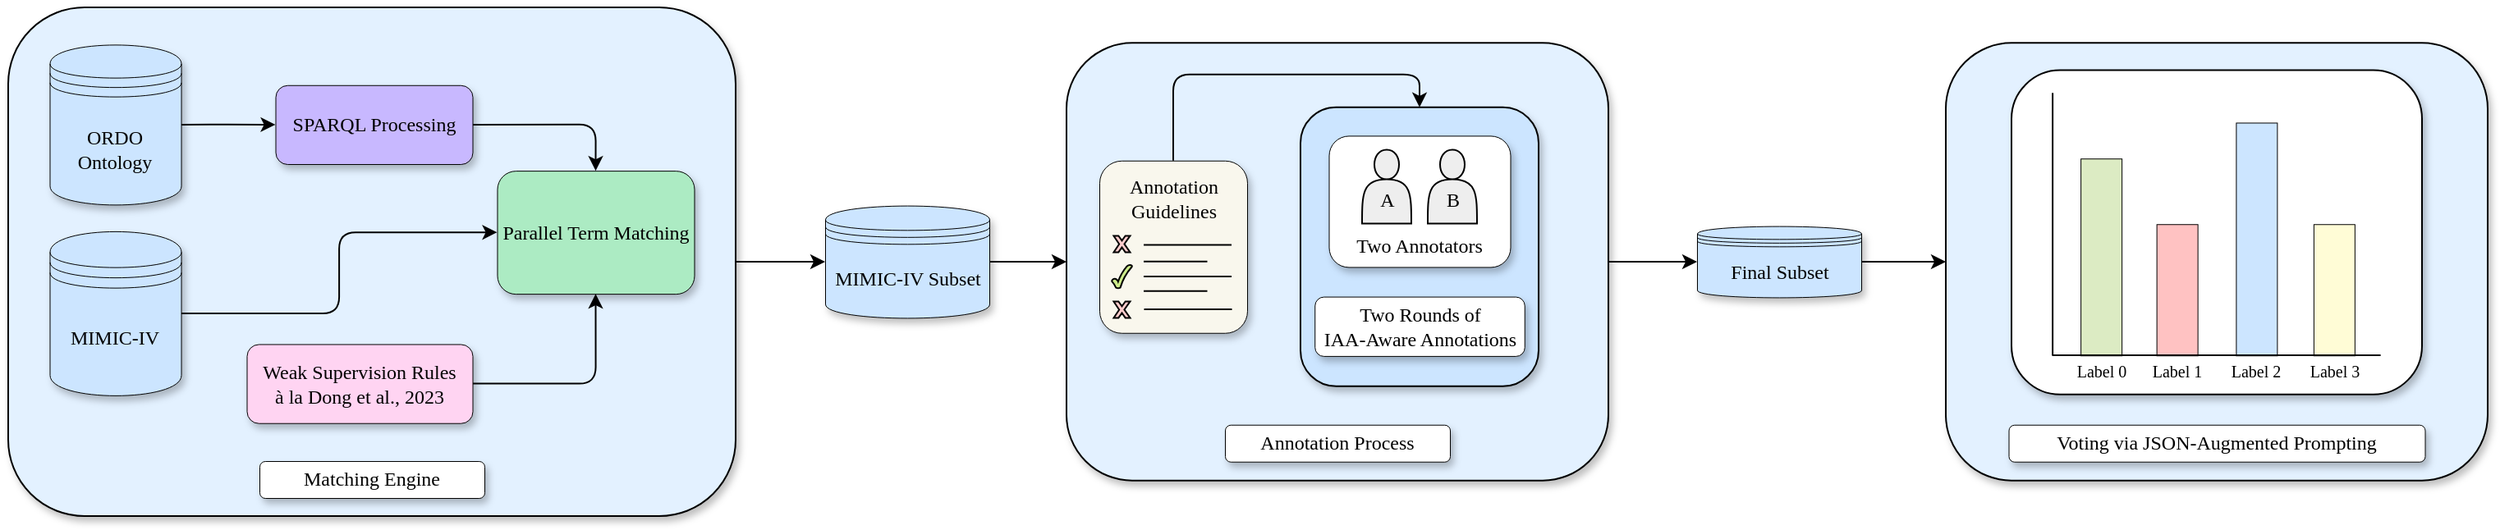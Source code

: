 <mxfile version="23.0.2" type="device">
  <diagram name="Page-1" id="msqjQD5EW5xsd1GT00Ly">
    <mxGraphModel dx="622" dy="1120" grid="1" gridSize="10" guides="1" tooltips="1" connect="1" arrows="1" fold="1" page="1" pageScale="1" pageWidth="850" pageHeight="1100" math="0" shadow="0">
      <root>
        <mxCell id="0" />
        <mxCell id="1" parent="0" />
        <mxCell id="i3ZK8VEa1icawQo8iLAI-37" style="edgeStyle=orthogonalEdgeStyle;rounded=0;orthogonalLoop=1;jettySize=auto;html=1;exitX=1;exitY=0.5;exitDx=0;exitDy=0;entryX=0;entryY=0.5;entryDx=0;entryDy=0;strokeColor=#000000;" parent="1" source="bSWF4oOUkGgmCG99WGxA-21" target="bSWF4oOUkGgmCG99WGxA-30" edge="1">
          <mxGeometry relative="1" as="geometry" />
        </mxCell>
        <mxCell id="bSWF4oOUkGgmCG99WGxA-21" value="" style="rounded=1;whiteSpace=wrap;html=1;fillColor=#E3F1FF;strokeColor=#000000;shadow=1;" parent="1" vertex="1">
          <mxGeometry x="40" y="485.5" width="443" height="310" as="geometry" />
        </mxCell>
        <mxCell id="44jSjKUCLiIzwBJKCwdd-6" style="edgeStyle=orthogonalEdgeStyle;rounded=1;orthogonalLoop=1;jettySize=auto;html=1;exitX=1;exitY=0.5;exitDx=0;exitDy=0;entryX=0;entryY=0.5;entryDx=0;entryDy=0;strokeColor=#000000;" parent="1" source="bSWF4oOUkGgmCG99WGxA-22" target="44jSjKUCLiIzwBJKCwdd-2" edge="1">
          <mxGeometry relative="1" as="geometry" />
        </mxCell>
        <mxCell id="bSWF4oOUkGgmCG99WGxA-22" value="&lt;font color=&quot;#000000&quot; face=&quot;Comic Neue&quot;&gt;MIMIC-IV&lt;/font&gt;" style="shape=datastore;whiteSpace=wrap;html=1;shadow=1;fontStyle=0;strokeWidth=0.5;fillColor=#cce5ff;strokeColor=#000000;" parent="1" vertex="1">
          <mxGeometry x="65.25" y="621.95" width="80" height="100" as="geometry" />
        </mxCell>
        <mxCell id="44jSjKUCLiIzwBJKCwdd-4" style="edgeStyle=orthogonalEdgeStyle;rounded=0;orthogonalLoop=1;jettySize=auto;html=1;exitX=1;exitY=0.5;exitDx=0;exitDy=0;strokeColor=#000000;" parent="1" source="bSWF4oOUkGgmCG99WGxA-24" target="44jSjKUCLiIzwBJKCwdd-3" edge="1">
          <mxGeometry relative="1" as="geometry" />
        </mxCell>
        <mxCell id="bSWF4oOUkGgmCG99WGxA-24" value="&lt;font color=&quot;#000000&quot; data-font-src=&quot;https://fonts.googleapis.com/css?family=Comic+Neue&quot; face=&quot;Comic Neue&quot;&gt;ORDO&lt;br&gt;Ontology&lt;/font&gt;" style="shape=datastore;whiteSpace=wrap;html=1;shadow=1;fillColor=#cce5ff;strokeColor=#000000;strokeWidth=0.5;" parent="1" vertex="1">
          <mxGeometry x="65.25" y="508.2" width="80" height="97.5" as="geometry" />
        </mxCell>
        <mxCell id="GejhwIrvKGc9RxpqlBLe-3" style="edgeStyle=orthogonalEdgeStyle;rounded=0;orthogonalLoop=1;jettySize=auto;html=1;exitX=1;exitY=0.5;exitDx=0;exitDy=0;entryX=0;entryY=0.5;entryDx=0;entryDy=0;strokeColor=#000000;" parent="1" source="bSWF4oOUkGgmCG99WGxA-30" target="pp-5m8UVQTDZ82F4YCKo-4" edge="1">
          <mxGeometry relative="1" as="geometry" />
        </mxCell>
        <mxCell id="bSWF4oOUkGgmCG99WGxA-30" value="&lt;font face=&quot;Comic Neue&quot;&gt;&lt;font color=&quot;#000000&quot;&gt;MIMIC-IV Subset&lt;/font&gt;&lt;br&gt;&lt;/font&gt;" style="shape=datastore;whiteSpace=wrap;html=1;shadow=1;strokeWidth=0.5;fillColor=#cce5ff;strokeColor=#000000;" parent="1" vertex="1">
          <mxGeometry x="537.5" y="606.29" width="100" height="68.43" as="geometry" />
        </mxCell>
        <mxCell id="5rCoUwJIOFsVF5jnwrq--2" value="&lt;font style=&quot;font-size: 12px;&quot; face=&quot;Comic Neue&quot;&gt;Matching Engine&lt;/font&gt;" style="rounded=1;whiteSpace=wrap;html=1;strokeWidth=0.5;shadow=1;strokeColor=#000000;" parent="1" vertex="1">
          <mxGeometry x="193" y="762" width="137" height="22.5" as="geometry" />
        </mxCell>
        <mxCell id="44jSjKUCLiIzwBJKCwdd-2" value="Parallel Term Matching" style="rounded=1;whiteSpace=wrap;html=1;fillColor=#ACEBC3;strokeColor=#000000;strokeWidth=0.5;glass=0;shadow=1;fontFamily=Comic Neue;fontSource=https%3A%2F%2Ffonts.googleapis.com%2Fcss%3Ffamily%3DComic%2BNeue;fontStyle=0" parent="1" vertex="1">
          <mxGeometry x="337.75" y="585.07" width="120" height="75" as="geometry" />
        </mxCell>
        <mxCell id="44jSjKUCLiIzwBJKCwdd-5" style="edgeStyle=orthogonalEdgeStyle;rounded=1;orthogonalLoop=1;jettySize=auto;html=1;exitX=1;exitY=0.5;exitDx=0;exitDy=0;entryX=0.5;entryY=0;entryDx=0;entryDy=0;strokeColor=#000000;" parent="1" source="44jSjKUCLiIzwBJKCwdd-3" target="44jSjKUCLiIzwBJKCwdd-2" edge="1">
          <mxGeometry relative="1" as="geometry" />
        </mxCell>
        <mxCell id="44jSjKUCLiIzwBJKCwdd-3" value="&lt;font color=&quot;#000000&quot;&gt;SPARQL Processing&lt;/font&gt;" style="rounded=1;whiteSpace=wrap;html=1;fillColor=#C8B8FF;strokeColor=#000000;strokeWidth=0.5;glass=0;shadow=1;fontFamily=Comic Neue;fontSource=https%3A%2F%2Ffonts.googleapis.com%2Fcss%3Ffamily%3DComic%2BNeue;fontStyle=0;fontColor=#ffffff;" parent="1" vertex="1">
          <mxGeometry x="202.75" y="532.89" width="120" height="48.12" as="geometry" />
        </mxCell>
        <mxCell id="MoTE3uBldBmtAwGVsBTm-187" style="edgeStyle=orthogonalEdgeStyle;rounded=0;orthogonalLoop=1;jettySize=auto;html=1;exitX=1;exitY=0.5;exitDx=0;exitDy=0;entryX=0;entryY=0.5;entryDx=0;entryDy=0;strokeColor=#000000;" parent="1" source="i3ZK8VEa1icawQo8iLAI-10" target="MoTE3uBldBmtAwGVsBTm-175" edge="1">
          <mxGeometry relative="1" as="geometry" />
        </mxCell>
        <mxCell id="i3ZK8VEa1icawQo8iLAI-10" value="&lt;font face=&quot;Comic Neue&quot;&gt;&lt;font color=&quot;#000000&quot;&gt;Final Subset&lt;/font&gt;&lt;br&gt;&lt;/font&gt;" style="shape=datastore;whiteSpace=wrap;html=1;shadow=1;strokeWidth=0.5;fillColor=#cce5ff;strokeColor=#000000;" parent="1" vertex="1">
          <mxGeometry x="1068.5" y="618.79" width="100" height="43.43" as="geometry" />
        </mxCell>
        <mxCell id="GejhwIrvKGc9RxpqlBLe-6" style="edgeStyle=orthogonalEdgeStyle;rounded=0;orthogonalLoop=1;jettySize=auto;html=1;exitX=1;exitY=0.5;exitDx=0;exitDy=0;entryX=0;entryY=0.5;entryDx=0;entryDy=0;strokeColor=#000000;" parent="1" source="pp-5m8UVQTDZ82F4YCKo-4" target="i3ZK8VEa1icawQo8iLAI-10" edge="1">
          <mxGeometry relative="1" as="geometry" />
        </mxCell>
        <mxCell id="pp-5m8UVQTDZ82F4YCKo-4" value="" style="rounded=1;whiteSpace=wrap;html=1;fillColor=#E3F1FF;strokeColor=#000000;shadow=1;" parent="1" vertex="1">
          <mxGeometry x="684.5" y="507.17" width="330" height="266.66" as="geometry" />
        </mxCell>
        <mxCell id="pp-5m8UVQTDZ82F4YCKo-5" value="&lt;font style=&quot;font-size: 12px;&quot; face=&quot;Comic Neue&quot;&gt;Annotation Process&lt;/font&gt;" style="rounded=1;whiteSpace=wrap;html=1;strokeWidth=0.5;shadow=1;strokeColor=#000000;" parent="1" vertex="1">
          <mxGeometry x="781" y="739.86" width="137" height="22.5" as="geometry" />
        </mxCell>
        <mxCell id="pp-5m8UVQTDZ82F4YCKo-6" value="" style="rounded=1;whiteSpace=wrap;html=1;fillColor=#cce5ff;strokeColor=#000000;shadow=1;" parent="1" vertex="1">
          <mxGeometry x="827" y="546.38" width="145" height="170" as="geometry" />
        </mxCell>
        <mxCell id="pp-5m8UVQTDZ82F4YCKo-7" value="&lt;font style=&quot;font-size: 12px;&quot; face=&quot;Comic Neue&quot;&gt;Two Rounds of&lt;br&gt;IAA-Aware Annotations&lt;br&gt;&lt;/font&gt;" style="rounded=1;whiteSpace=wrap;html=1;strokeWidth=0.5;shadow=1;strokeColor=#000000;" parent="1" vertex="1">
          <mxGeometry x="835.63" y="661.79" width="127.75" height="36.17" as="geometry" />
        </mxCell>
        <mxCell id="pp-5m8UVQTDZ82F4YCKo-8" value="" style="rounded=1;whiteSpace=wrap;html=1;strokeWidth=0.5;glass=0;shadow=1;strokeColor=#000000;" parent="1" vertex="1">
          <mxGeometry x="844.25" y="563.72" width="110.5" height="80" as="geometry" />
        </mxCell>
        <mxCell id="pp-5m8UVQTDZ82F4YCKo-9" value="&lt;font data-font-src=&quot;https://fonts.googleapis.com/css?family=Comic+Neue&quot; face=&quot;Comic Neue&quot;&gt;&lt;br&gt;A&lt;/font&gt;" style="shape=actor;whiteSpace=wrap;html=1;fillColor=#eeeeee;strokeColor=#000000;" parent="1" vertex="1">
          <mxGeometry x="864.5" y="572.29" width="30" height="45" as="geometry" />
        </mxCell>
        <mxCell id="pp-5m8UVQTDZ82F4YCKo-10" value="&lt;font data-font-src=&quot;https://fonts.googleapis.com/css?family=Comic+Neue&quot; face=&quot;Comic Neue&quot;&gt;&lt;br&gt;B&lt;/font&gt;" style="shape=actor;whiteSpace=wrap;html=1;fillColor=#eeeeee;strokeColor=#000000;" parent="1" vertex="1">
          <mxGeometry x="904.5" y="572.29" width="30" height="45" as="geometry" />
        </mxCell>
        <mxCell id="pp-5m8UVQTDZ82F4YCKo-11" value="Two Annotators" style="text;html=1;strokeColor=none;fillColor=none;align=center;verticalAlign=middle;whiteSpace=wrap;rounded=0;fontFamily=Comic Neue;fontSource=https%3A%2F%2Ffonts.googleapis.com%2Fcss%3Ffamily%3DComic%2BNeue;" parent="1" vertex="1">
          <mxGeometry x="852.0" y="615.72" width="95" height="30" as="geometry" />
        </mxCell>
        <mxCell id="GejhwIrvKGc9RxpqlBLe-5" style="edgeStyle=orthogonalEdgeStyle;rounded=1;orthogonalLoop=1;jettySize=auto;html=1;exitX=0.5;exitY=0;exitDx=0;exitDy=0;entryX=0.5;entryY=0;entryDx=0;entryDy=0;strokeColor=#000000;" parent="1" source="pp-5m8UVQTDZ82F4YCKo-12" target="pp-5m8UVQTDZ82F4YCKo-6" edge="1">
          <mxGeometry relative="1" as="geometry" />
        </mxCell>
        <mxCell id="pp-5m8UVQTDZ82F4YCKo-12" value="&lt;font data-font-src=&quot;https://fonts.googleapis.com/css?family=Comic+Neue&quot; face=&quot;Comic Neue&quot;&gt;Annotation Guidelines&lt;br&gt;&lt;br&gt;&lt;br&gt;&lt;br&gt;&lt;br&gt;&lt;/font&gt;" style="rounded=1;whiteSpace=wrap;html=1;shadow=1;fontStyle=0;fillColor=#f9f7ed;strokeColor=#000000;strokeWidth=0.5;" parent="1" vertex="1">
          <mxGeometry x="704.5" y="578.88" width="90" height="105" as="geometry" />
        </mxCell>
        <mxCell id="GejhwIrvKGc9RxpqlBLe-11" style="edgeStyle=orthogonalEdgeStyle;rounded=1;orthogonalLoop=1;jettySize=auto;html=1;exitX=1;exitY=0.5;exitDx=0;exitDy=0;entryX=0.5;entryY=1;entryDx=0;entryDy=0;strokeColor=#000000;" parent="1" source="GejhwIrvKGc9RxpqlBLe-1" target="44jSjKUCLiIzwBJKCwdd-2" edge="1">
          <mxGeometry relative="1" as="geometry" />
        </mxCell>
        <mxCell id="GejhwIrvKGc9RxpqlBLe-1" value="&lt;font color=&quot;#000000&quot;&gt;Weak Supervision Rules&lt;br&gt;à la Dong et al., 2023&lt;/font&gt;" style="rounded=1;whiteSpace=wrap;html=1;fillColor=#FFD4F2;strokeColor=#000000;strokeWidth=0.5;glass=0;shadow=1;fontFamily=Comic Neue;fontSource=https%3A%2F%2Ffonts.googleapis.com%2Fcss%3Ffamily%3DComic%2BNeue;fontStyle=0;" parent="1" vertex="1">
          <mxGeometry x="185.25" y="690.74" width="137.5" height="48.12" as="geometry" />
        </mxCell>
        <mxCell id="m8N0sq1PeGTfy-VQiYK0-5" value="" style="verticalLabelPosition=bottom;verticalAlign=top;html=1;shape=mxgraph.basic.tick;fillColor=#cdeb8b;strokeColor=#000000;" parent="1" vertex="1">
          <mxGeometry x="712.07" y="642.36" width="12.37" height="14.36" as="geometry" />
        </mxCell>
        <mxCell id="m8N0sq1PeGTfy-VQiYK0-6" value="" style="verticalLabelPosition=bottom;verticalAlign=top;html=1;shape=mxgraph.basic.x;fillColor=#ffcccc;strokeColor=#000000;" parent="1" vertex="1">
          <mxGeometry x="713.25" y="624.72" width="10" height="10" as="geometry" />
        </mxCell>
        <mxCell id="m8N0sq1PeGTfy-VQiYK0-13" value="" style="verticalLabelPosition=bottom;verticalAlign=top;html=1;shape=mxgraph.basic.x;fillColor=#ffcccc;strokeColor=#000000;" parent="1" vertex="1">
          <mxGeometry x="713.25" y="664.72" width="10" height="10" as="geometry" />
        </mxCell>
        <mxCell id="m8N0sq1PeGTfy-VQiYK0-21" value="" style="endArrow=none;html=1;rounded=0;strokeColor=#000000;" parent="1" edge="1">
          <mxGeometry width="50" height="50" relative="1" as="geometry">
            <mxPoint x="731.75" y="669.48" as="sourcePoint" />
            <mxPoint x="785.25" y="669.48" as="targetPoint" />
          </mxGeometry>
        </mxCell>
        <mxCell id="m8N0sq1PeGTfy-VQiYK0-22" value="" style="endArrow=none;html=1;rounded=0;strokeColor=#000000;" parent="1" edge="1">
          <mxGeometry width="50" height="50" relative="1" as="geometry">
            <mxPoint x="731.5" y="649.46" as="sourcePoint" />
            <mxPoint x="785" y="649.46" as="targetPoint" />
          </mxGeometry>
        </mxCell>
        <mxCell id="m8N0sq1PeGTfy-VQiYK0-23" value="" style="endArrow=none;html=1;rounded=0;strokeColor=#000000;" parent="1" edge="1">
          <mxGeometry width="50" height="50" relative="1" as="geometry">
            <mxPoint x="731.5" y="630.28" as="sourcePoint" />
            <mxPoint x="785" y="630.28" as="targetPoint" />
          </mxGeometry>
        </mxCell>
        <mxCell id="m8N0sq1PeGTfy-VQiYK0-27" value="" style="endArrow=none;html=1;rounded=0;strokeColor=#000000;" parent="1" edge="1">
          <mxGeometry width="50" height="50" relative="1" as="geometry">
            <mxPoint x="731.5" y="640.36" as="sourcePoint" />
            <mxPoint x="770.25" y="640.36" as="targetPoint" />
          </mxGeometry>
        </mxCell>
        <mxCell id="m8N0sq1PeGTfy-VQiYK0-28" value="" style="endArrow=none;html=1;rounded=0;strokeColor=#000000;" parent="1" edge="1">
          <mxGeometry width="50" height="50" relative="1" as="geometry">
            <mxPoint x="731.5" y="658.36" as="sourcePoint" />
            <mxPoint x="770.25" y="658.36" as="targetPoint" />
          </mxGeometry>
        </mxCell>
        <mxCell id="MoTE3uBldBmtAwGVsBTm-175" value="" style="rounded=1;whiteSpace=wrap;html=1;fillColor=#E3F1FF;strokeColor=#000000;shadow=1;" parent="1" vertex="1">
          <mxGeometry x="1220" y="507.17" width="330" height="266.66" as="geometry" />
        </mxCell>
        <mxCell id="MoTE3uBldBmtAwGVsBTm-176" value="&lt;font style=&quot;font-size: 12px;&quot; face=&quot;Comic Neue&quot;&gt;Voting via JSON-Augmented Prompting&lt;/font&gt;" style="rounded=1;whiteSpace=wrap;html=1;strokeWidth=0.5;shadow=1;strokeColor=#000000;" parent="1" vertex="1">
          <mxGeometry x="1258.25" y="739.86" width="253.5" height="22.5" as="geometry" />
        </mxCell>
        <mxCell id="MoTE3uBldBmtAwGVsBTm-199" value="" style="rounded=1;whiteSpace=wrap;html=1;shadow=1;strokeColor=#000000;" parent="1" vertex="1">
          <mxGeometry x="1260" y="523.79" width="250" height="197.57" as="geometry" />
        </mxCell>
        <mxCell id="MoTE3uBldBmtAwGVsBTm-200" value="&lt;font face=&quot;Comic Neue&quot; style=&quot;font-size: 14px;&quot;&gt;&lt;br&gt;&lt;/font&gt;" style="rounded=0;whiteSpace=wrap;html=1;shadow=0;strokeWidth=0.5;fillColor=#cce5ff;strokeColor=#000000;" parent="1" vertex="1">
          <mxGeometry x="1396.69" y="555.74" width="25" height="141.88" as="geometry" />
        </mxCell>
        <mxCell id="MoTE3uBldBmtAwGVsBTm-201" value="&lt;font style=&quot;font-size: 10px;&quot; face=&quot;Comic Neue&quot;&gt;Label 0&lt;/font&gt;" style="rounded=0;whiteSpace=wrap;html=1;shadow=0;fillColor=none;strokeColor=none;" parent="1" vertex="1">
          <mxGeometry x="1285.81" y="697.62" width="57.5" height="18.12" as="geometry" />
        </mxCell>
        <mxCell id="MoTE3uBldBmtAwGVsBTm-202" value="" style="endArrow=none;html=1;rounded=0;strokeColor=#000000;" parent="1" edge="1">
          <mxGeometry width="50" height="50" relative="1" as="geometry">
            <mxPoint x="1285.06" y="537.62" as="sourcePoint" />
            <mxPoint x="1285.06" y="697.62" as="targetPoint" />
          </mxGeometry>
        </mxCell>
        <mxCell id="MoTE3uBldBmtAwGVsBTm-203" value="&lt;font face=&quot;Comic Neue&quot; style=&quot;font-size: 14px;&quot;&gt;&lt;br&gt;&lt;/font&gt;" style="rounded=0;whiteSpace=wrap;html=1;fillColor=#FFC2C2;strokeColor=#000000;shadow=0;strokeWidth=0.5;" parent="1" vertex="1">
          <mxGeometry x="1348.31" y="617.62" width="25" height="80" as="geometry" />
        </mxCell>
        <mxCell id="MoTE3uBldBmtAwGVsBTm-204" value="&lt;font face=&quot;Comic Neue&quot; style=&quot;font-size: 14px;&quot;&gt;&lt;br&gt;&lt;/font&gt;" style="rounded=0;whiteSpace=wrap;html=1;fillColor=#DCEBC3;strokeColor=#000000;shadow=0;strokeWidth=0.5;" parent="1" vertex="1">
          <mxGeometry x="1302.06" y="577.62" width="25" height="120" as="geometry" />
        </mxCell>
        <mxCell id="MoTE3uBldBmtAwGVsBTm-205" value="&lt;font face=&quot;Comic Neue&quot; style=&quot;font-size: 14px;&quot;&gt;&lt;br&gt;&lt;/font&gt;" style="rounded=0;whiteSpace=wrap;html=1;fillColor=#FFFCD6;strokeColor=#000000;shadow=0;strokeWidth=0.5;" parent="1" vertex="1">
          <mxGeometry x="1443.94" y="617.62" width="25" height="80" as="geometry" />
        </mxCell>
        <mxCell id="MoTE3uBldBmtAwGVsBTm-206" value="" style="endArrow=none;html=1;rounded=0;strokeColor=#000000;" parent="1" edge="1">
          <mxGeometry width="50" height="50" relative="1" as="geometry">
            <mxPoint x="1284.81" y="697.49" as="sourcePoint" />
            <mxPoint x="1484.81" y="697.49" as="targetPoint" />
          </mxGeometry>
        </mxCell>
        <mxCell id="MoTE3uBldBmtAwGVsBTm-207" value="&lt;font style=&quot;font-size: 10px;&quot; face=&quot;Comic Neue&quot;&gt;Label 1&lt;/font&gt;" style="rounded=0;whiteSpace=wrap;html=1;shadow=0;fillColor=none;strokeColor=none;" parent="1" vertex="1">
          <mxGeometry x="1332.06" y="697.62" width="57.5" height="18.12" as="geometry" />
        </mxCell>
        <mxCell id="MoTE3uBldBmtAwGVsBTm-208" value="&lt;font style=&quot;font-size: 10px;&quot; face=&quot;Comic Neue&quot;&gt;Label 2&lt;/font&gt;" style="rounded=0;whiteSpace=wrap;html=1;shadow=0;fillColor=none;strokeColor=none;" parent="1" vertex="1">
          <mxGeometry x="1380.44" y="697.62" width="57.5" height="18.12" as="geometry" />
        </mxCell>
        <mxCell id="MoTE3uBldBmtAwGVsBTm-209" value="&lt;font style=&quot;font-size: 10px;&quot; face=&quot;Comic Neue&quot;&gt;Label 3&lt;/font&gt;" style="rounded=0;whiteSpace=wrap;html=1;shadow=0;fillColor=none;strokeColor=none;" parent="1" vertex="1">
          <mxGeometry x="1427.69" y="697.62" width="57.5" height="18.12" as="geometry" />
        </mxCell>
      </root>
    </mxGraphModel>
  </diagram>
</mxfile>
